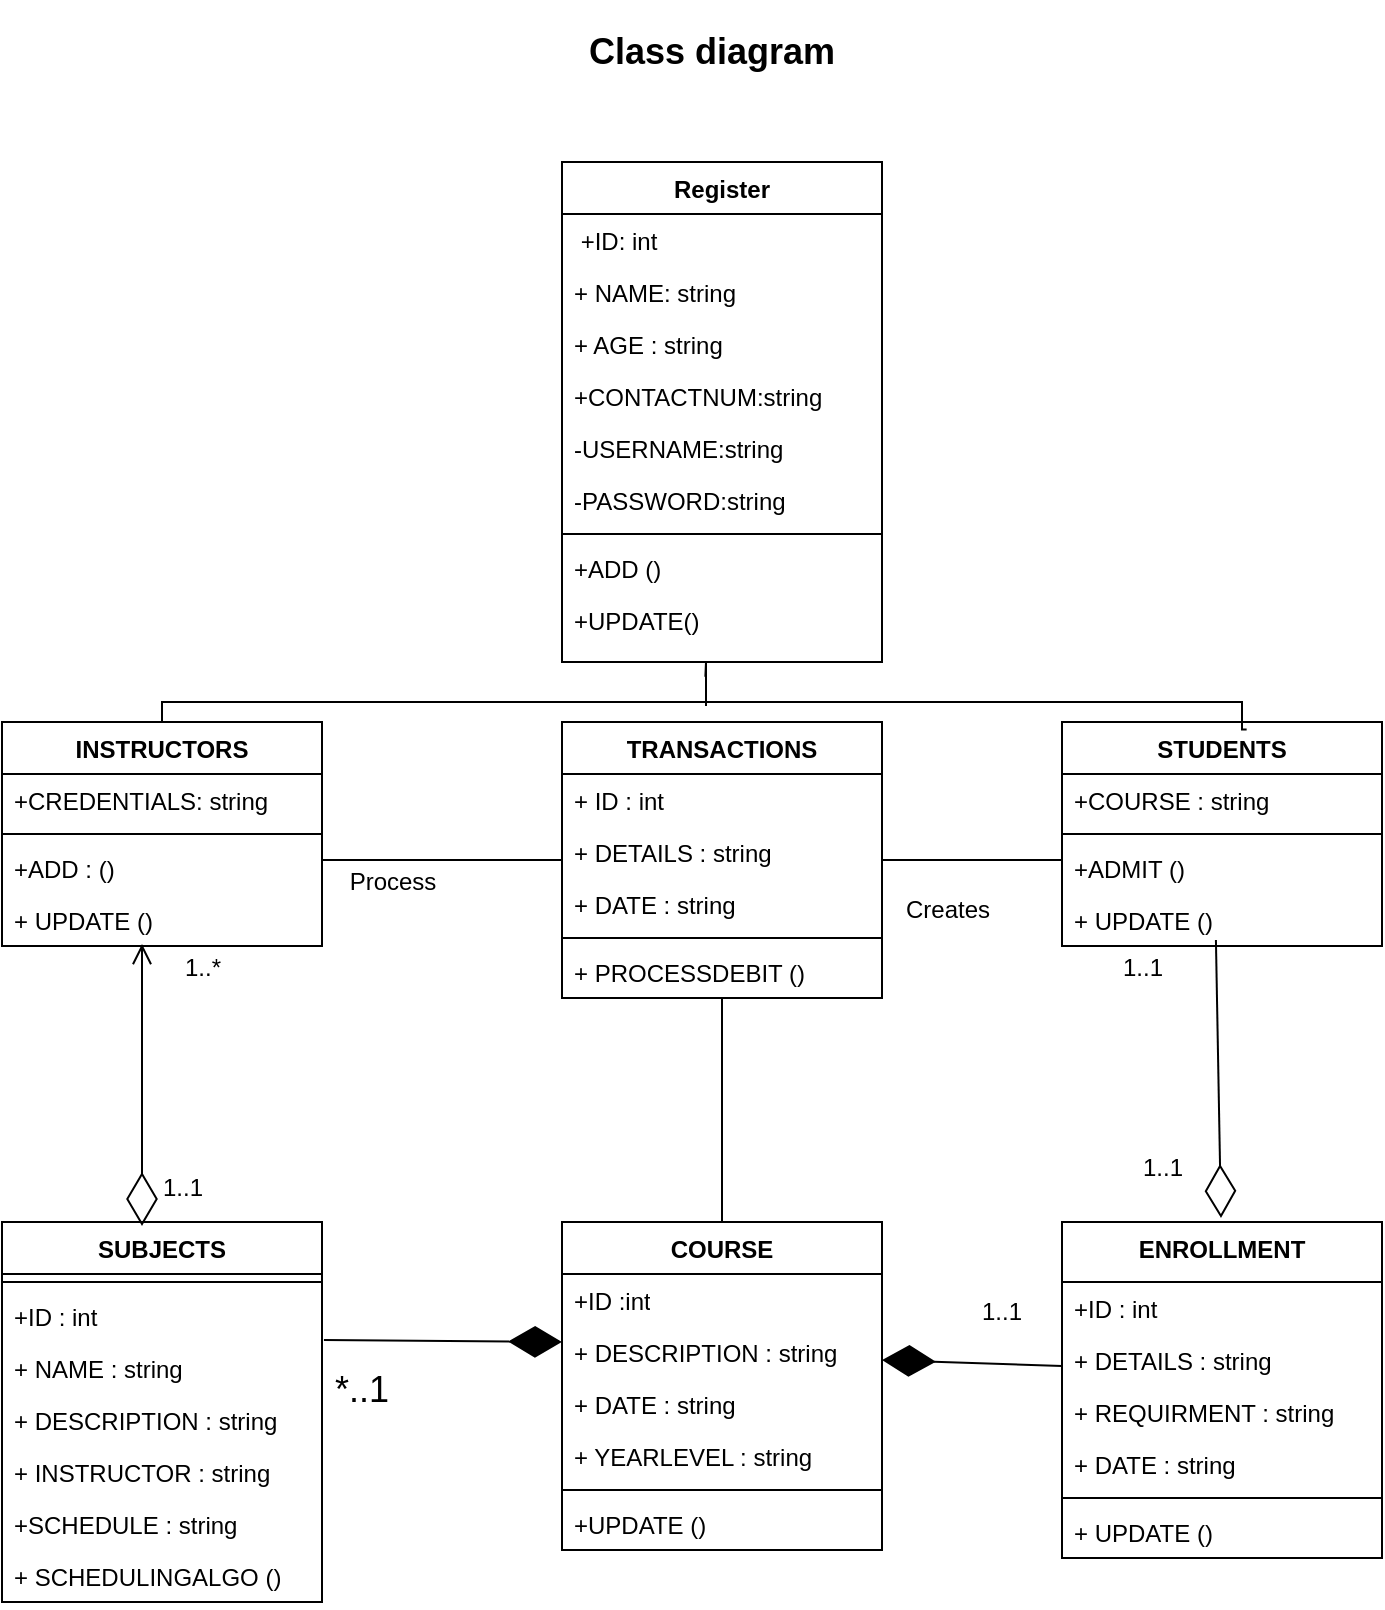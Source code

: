 <mxfile version="25.0.1">
  <diagram name="Page-1" id="8DmLSicRiSNCOTn5xFR5">
    <mxGraphModel dx="1434" dy="772" grid="0" gridSize="10" guides="1" tooltips="1" connect="1" arrows="1" fold="1" page="1" pageScale="1" pageWidth="850" pageHeight="1100" math="0" shadow="0">
      <root>
        <mxCell id="0" />
        <mxCell id="1" parent="0" />
        <mxCell id="KPOZH9hxsUo5gC1HVDm9-1" value="Register" style="swimlane;fontStyle=1;align=center;verticalAlign=top;childLayout=stackLayout;horizontal=1;startSize=26;horizontalStack=0;resizeParent=1;resizeParentMax=0;resizeLast=0;collapsible=1;marginBottom=0;whiteSpace=wrap;html=1;" parent="1" vertex="1">
          <mxGeometry x="290" y="220" width="160" height="250" as="geometry" />
        </mxCell>
        <mxCell id="KPOZH9hxsUo5gC1HVDm9-5" value="&amp;nbsp;+ID: int&lt;div&gt;&lt;br&gt;&lt;/div&gt;" style="text;strokeColor=none;fillColor=none;align=left;verticalAlign=top;spacingLeft=4;spacingRight=4;overflow=hidden;rotatable=0;points=[[0,0.5],[1,0.5]];portConstraint=eastwest;whiteSpace=wrap;html=1;" parent="KPOZH9hxsUo5gC1HVDm9-1" vertex="1">
          <mxGeometry y="26" width="160" height="26" as="geometry" />
        </mxCell>
        <mxCell id="KPOZH9hxsUo5gC1HVDm9-7" value="&lt;div&gt;+ NAME: string&lt;/div&gt;&lt;div&gt;&lt;br&gt;&lt;/div&gt;&lt;div&gt;&lt;br&gt;&lt;/div&gt;" style="text;strokeColor=none;fillColor=none;align=left;verticalAlign=top;spacingLeft=4;spacingRight=4;overflow=hidden;rotatable=0;points=[[0,0.5],[1,0.5]];portConstraint=eastwest;whiteSpace=wrap;html=1;" parent="KPOZH9hxsUo5gC1HVDm9-1" vertex="1">
          <mxGeometry y="52" width="160" height="26" as="geometry" />
        </mxCell>
        <mxCell id="KPOZH9hxsUo5gC1HVDm9-9" value="&lt;div&gt;+ AGE : string&lt;/div&gt;" style="text;strokeColor=none;fillColor=none;align=left;verticalAlign=top;spacingLeft=4;spacingRight=4;overflow=hidden;rotatable=0;points=[[0,0.5],[1,0.5]];portConstraint=eastwest;whiteSpace=wrap;html=1;" parent="KPOZH9hxsUo5gC1HVDm9-1" vertex="1">
          <mxGeometry y="78" width="160" height="26" as="geometry" />
        </mxCell>
        <mxCell id="KPOZH9hxsUo5gC1HVDm9-8" value="&lt;div&gt;+CONTACTNUM:string&lt;/div&gt;" style="text;strokeColor=none;fillColor=none;align=left;verticalAlign=top;spacingLeft=4;spacingRight=4;overflow=hidden;rotatable=0;points=[[0,0.5],[1,0.5]];portConstraint=eastwest;whiteSpace=wrap;html=1;" parent="KPOZH9hxsUo5gC1HVDm9-1" vertex="1">
          <mxGeometry y="104" width="160" height="26" as="geometry" />
        </mxCell>
        <mxCell id="KPOZH9hxsUo5gC1HVDm9-6" value="&lt;div&gt;-USERNAME:string&lt;/div&gt;" style="text;strokeColor=none;fillColor=none;align=left;verticalAlign=top;spacingLeft=4;spacingRight=4;overflow=hidden;rotatable=0;points=[[0,0.5],[1,0.5]];portConstraint=eastwest;whiteSpace=wrap;html=1;" parent="KPOZH9hxsUo5gC1HVDm9-1" vertex="1">
          <mxGeometry y="130" width="160" height="26" as="geometry" />
        </mxCell>
        <mxCell id="KPOZH9hxsUo5gC1HVDm9-2" value="&lt;div&gt;-PASSWORD:string&lt;/div&gt;" style="text;strokeColor=none;fillColor=none;align=left;verticalAlign=top;spacingLeft=4;spacingRight=4;overflow=hidden;rotatable=0;points=[[0,0.5],[1,0.5]];portConstraint=eastwest;whiteSpace=wrap;html=1;" parent="KPOZH9hxsUo5gC1HVDm9-1" vertex="1">
          <mxGeometry y="156" width="160" height="26" as="geometry" />
        </mxCell>
        <mxCell id="KPOZH9hxsUo5gC1HVDm9-3" value="" style="line;strokeWidth=1;fillColor=none;align=left;verticalAlign=middle;spacingTop=-1;spacingLeft=3;spacingRight=3;rotatable=0;labelPosition=right;points=[];portConstraint=eastwest;strokeColor=inherit;" parent="KPOZH9hxsUo5gC1HVDm9-1" vertex="1">
          <mxGeometry y="182" width="160" height="8" as="geometry" />
        </mxCell>
        <mxCell id="KPOZH9hxsUo5gC1HVDm9-4" value="+ADD ()" style="text;strokeColor=none;fillColor=none;align=left;verticalAlign=top;spacingLeft=4;spacingRight=4;overflow=hidden;rotatable=0;points=[[0,0.5],[1,0.5]];portConstraint=eastwest;whiteSpace=wrap;html=1;" parent="KPOZH9hxsUo5gC1HVDm9-1" vertex="1">
          <mxGeometry y="190" width="160" height="26" as="geometry" />
        </mxCell>
        <mxCell id="KPOZH9hxsUo5gC1HVDm9-10" value="+UPDATE()" style="text;strokeColor=none;fillColor=none;align=left;verticalAlign=top;spacingLeft=4;spacingRight=4;overflow=hidden;rotatable=0;points=[[0,0.5],[1,0.5]];portConstraint=eastwest;whiteSpace=wrap;html=1;" parent="KPOZH9hxsUo5gC1HVDm9-1" vertex="1">
          <mxGeometry y="216" width="160" height="34" as="geometry" />
        </mxCell>
        <mxCell id="KPOZH9hxsUo5gC1HVDm9-12" value="INSTRUCTORS" style="swimlane;fontStyle=1;align=center;verticalAlign=top;childLayout=stackLayout;horizontal=1;startSize=26;horizontalStack=0;resizeParent=1;resizeParentMax=0;resizeLast=0;collapsible=1;marginBottom=0;whiteSpace=wrap;html=1;" parent="1" vertex="1">
          <mxGeometry x="10" y="500" width="160" height="112" as="geometry" />
        </mxCell>
        <mxCell id="KPOZH9hxsUo5gC1HVDm9-13" value="+CREDENTIALS: string" style="text;strokeColor=none;fillColor=none;align=left;verticalAlign=top;spacingLeft=4;spacingRight=4;overflow=hidden;rotatable=0;points=[[0,0.5],[1,0.5]];portConstraint=eastwest;whiteSpace=wrap;html=1;" parent="KPOZH9hxsUo5gC1HVDm9-12" vertex="1">
          <mxGeometry y="26" width="160" height="26" as="geometry" />
        </mxCell>
        <mxCell id="KPOZH9hxsUo5gC1HVDm9-14" value="" style="line;strokeWidth=1;fillColor=none;align=left;verticalAlign=middle;spacingTop=-1;spacingLeft=3;spacingRight=3;rotatable=0;labelPosition=right;points=[];portConstraint=eastwest;strokeColor=inherit;" parent="KPOZH9hxsUo5gC1HVDm9-12" vertex="1">
          <mxGeometry y="52" width="160" height="8" as="geometry" />
        </mxCell>
        <mxCell id="KPOZH9hxsUo5gC1HVDm9-15" value="+ADD : ()" style="text;strokeColor=none;fillColor=none;align=left;verticalAlign=top;spacingLeft=4;spacingRight=4;overflow=hidden;rotatable=0;points=[[0,0.5],[1,0.5]];portConstraint=eastwest;whiteSpace=wrap;html=1;" parent="KPOZH9hxsUo5gC1HVDm9-12" vertex="1">
          <mxGeometry y="60" width="160" height="26" as="geometry" />
        </mxCell>
        <mxCell id="KPOZH9hxsUo5gC1HVDm9-16" value="+ UPDATE ()" style="text;strokeColor=none;fillColor=none;align=left;verticalAlign=top;spacingLeft=4;spacingRight=4;overflow=hidden;rotatable=0;points=[[0,0.5],[1,0.5]];portConstraint=eastwest;whiteSpace=wrap;html=1;" parent="KPOZH9hxsUo5gC1HVDm9-12" vertex="1">
          <mxGeometry y="86" width="160" height="26" as="geometry" />
        </mxCell>
        <mxCell id="KPOZH9hxsUo5gC1HVDm9-17" value="" style="text;strokeColor=none;fillColor=none;align=left;verticalAlign=middle;spacingTop=-1;spacingLeft=4;spacingRight=4;rotatable=0;labelPosition=right;points=[];portConstraint=eastwest;" parent="1" vertex="1">
          <mxGeometry x="260" y="420" width="20" height="14" as="geometry" />
        </mxCell>
        <mxCell id="KPOZH9hxsUo5gC1HVDm9-18" value="TRANSACTIONS" style="swimlane;fontStyle=1;align=center;verticalAlign=top;childLayout=stackLayout;horizontal=1;startSize=26;horizontalStack=0;resizeParent=1;resizeParentMax=0;resizeLast=0;collapsible=1;marginBottom=0;whiteSpace=wrap;html=1;" parent="1" vertex="1">
          <mxGeometry x="290" y="500" width="160" height="138" as="geometry" />
        </mxCell>
        <mxCell id="KPOZH9hxsUo5gC1HVDm9-19" value="+ ID : int" style="text;strokeColor=none;fillColor=none;align=left;verticalAlign=top;spacingLeft=4;spacingRight=4;overflow=hidden;rotatable=0;points=[[0,0.5],[1,0.5]];portConstraint=eastwest;whiteSpace=wrap;html=1;" parent="KPOZH9hxsUo5gC1HVDm9-18" vertex="1">
          <mxGeometry y="26" width="160" height="26" as="geometry" />
        </mxCell>
        <mxCell id="KPOZH9hxsUo5gC1HVDm9-22" value="+ DETAILS : string" style="text;strokeColor=none;fillColor=none;align=left;verticalAlign=top;spacingLeft=4;spacingRight=4;overflow=hidden;rotatable=0;points=[[0,0.5],[1,0.5]];portConstraint=eastwest;whiteSpace=wrap;html=1;" parent="KPOZH9hxsUo5gC1HVDm9-18" vertex="1">
          <mxGeometry y="52" width="160" height="26" as="geometry" />
        </mxCell>
        <mxCell id="KPOZH9hxsUo5gC1HVDm9-23" value="+ DATE : string" style="text;strokeColor=none;fillColor=none;align=left;verticalAlign=top;spacingLeft=4;spacingRight=4;overflow=hidden;rotatable=0;points=[[0,0.5],[1,0.5]];portConstraint=eastwest;whiteSpace=wrap;html=1;" parent="KPOZH9hxsUo5gC1HVDm9-18" vertex="1">
          <mxGeometry y="78" width="160" height="26" as="geometry" />
        </mxCell>
        <mxCell id="KPOZH9hxsUo5gC1HVDm9-20" value="" style="line;strokeWidth=1;fillColor=none;align=left;verticalAlign=middle;spacingTop=-1;spacingLeft=3;spacingRight=3;rotatable=0;labelPosition=right;points=[];portConstraint=eastwest;strokeColor=inherit;" parent="KPOZH9hxsUo5gC1HVDm9-18" vertex="1">
          <mxGeometry y="104" width="160" height="8" as="geometry" />
        </mxCell>
        <mxCell id="KPOZH9hxsUo5gC1HVDm9-21" value="+ PROCESSDEBIT ()" style="text;strokeColor=none;fillColor=none;align=left;verticalAlign=top;spacingLeft=4;spacingRight=4;overflow=hidden;rotatable=0;points=[[0,0.5],[1,0.5]];portConstraint=eastwest;whiteSpace=wrap;html=1;" parent="KPOZH9hxsUo5gC1HVDm9-18" vertex="1">
          <mxGeometry y="112" width="160" height="26" as="geometry" />
        </mxCell>
        <mxCell id="KPOZH9hxsUo5gC1HVDm9-24" value="STUDENTS" style="swimlane;fontStyle=1;align=center;verticalAlign=top;childLayout=stackLayout;horizontal=1;startSize=26;horizontalStack=0;resizeParent=1;resizeParentMax=0;resizeLast=0;collapsible=1;marginBottom=0;whiteSpace=wrap;html=1;" parent="1" vertex="1">
          <mxGeometry x="540" y="500" width="160" height="112" as="geometry" />
        </mxCell>
        <mxCell id="KPOZH9hxsUo5gC1HVDm9-25" value="+COURSE : string" style="text;strokeColor=none;fillColor=none;align=left;verticalAlign=top;spacingLeft=4;spacingRight=4;overflow=hidden;rotatable=0;points=[[0,0.5],[1,0.5]];portConstraint=eastwest;whiteSpace=wrap;html=1;" parent="KPOZH9hxsUo5gC1HVDm9-24" vertex="1">
          <mxGeometry y="26" width="160" height="26" as="geometry" />
        </mxCell>
        <mxCell id="KPOZH9hxsUo5gC1HVDm9-26" value="" style="line;strokeWidth=1;fillColor=none;align=left;verticalAlign=middle;spacingTop=-1;spacingLeft=3;spacingRight=3;rotatable=0;labelPosition=right;points=[];portConstraint=eastwest;strokeColor=inherit;" parent="KPOZH9hxsUo5gC1HVDm9-24" vertex="1">
          <mxGeometry y="52" width="160" height="8" as="geometry" />
        </mxCell>
        <mxCell id="KPOZH9hxsUo5gC1HVDm9-27" value="+ADMIT ()" style="text;strokeColor=none;fillColor=none;align=left;verticalAlign=top;spacingLeft=4;spacingRight=4;overflow=hidden;rotatable=0;points=[[0,0.5],[1,0.5]];portConstraint=eastwest;whiteSpace=wrap;html=1;" parent="KPOZH9hxsUo5gC1HVDm9-24" vertex="1">
          <mxGeometry y="60" width="160" height="26" as="geometry" />
        </mxCell>
        <mxCell id="KPOZH9hxsUo5gC1HVDm9-30" value="+ UPDATE ()" style="text;strokeColor=none;fillColor=none;align=left;verticalAlign=top;spacingLeft=4;spacingRight=4;overflow=hidden;rotatable=0;points=[[0,0.5],[1,0.5]];portConstraint=eastwest;whiteSpace=wrap;html=1;" parent="KPOZH9hxsUo5gC1HVDm9-24" vertex="1">
          <mxGeometry y="86" width="160" height="26" as="geometry" />
        </mxCell>
        <mxCell id="KPOZH9hxsUo5gC1HVDm9-32" value="ENROLLMENT" style="swimlane;fontStyle=1;align=center;verticalAlign=top;childLayout=stackLayout;horizontal=1;startSize=30;horizontalStack=0;resizeParent=1;resizeParentMax=0;resizeLast=0;collapsible=1;marginBottom=0;whiteSpace=wrap;html=1;" parent="1" vertex="1">
          <mxGeometry x="540" y="750" width="160" height="168" as="geometry" />
        </mxCell>
        <mxCell id="KPOZH9hxsUo5gC1HVDm9-33" value="+ID : int" style="text;strokeColor=none;fillColor=none;align=left;verticalAlign=top;spacingLeft=4;spacingRight=4;overflow=hidden;rotatable=0;points=[[0,0.5],[1,0.5]];portConstraint=eastwest;whiteSpace=wrap;html=1;" parent="KPOZH9hxsUo5gC1HVDm9-32" vertex="1">
          <mxGeometry y="30" width="160" height="26" as="geometry" />
        </mxCell>
        <mxCell id="KPOZH9hxsUo5gC1HVDm9-36" value="+ DETAILS : string" style="text;strokeColor=none;fillColor=none;align=left;verticalAlign=top;spacingLeft=4;spacingRight=4;overflow=hidden;rotatable=0;points=[[0,0.5],[1,0.5]];portConstraint=eastwest;whiteSpace=wrap;html=1;" parent="KPOZH9hxsUo5gC1HVDm9-32" vertex="1">
          <mxGeometry y="56" width="160" height="26" as="geometry" />
        </mxCell>
        <mxCell id="KPOZH9hxsUo5gC1HVDm9-37" value="+ REQUIRMENT : string" style="text;strokeColor=none;fillColor=none;align=left;verticalAlign=top;spacingLeft=4;spacingRight=4;overflow=hidden;rotatable=0;points=[[0,0.5],[1,0.5]];portConstraint=eastwest;whiteSpace=wrap;html=1;" parent="KPOZH9hxsUo5gC1HVDm9-32" vertex="1">
          <mxGeometry y="82" width="160" height="26" as="geometry" />
        </mxCell>
        <mxCell id="KPOZH9hxsUo5gC1HVDm9-38" value="+ DATE : string" style="text;strokeColor=none;fillColor=none;align=left;verticalAlign=top;spacingLeft=4;spacingRight=4;overflow=hidden;rotatable=0;points=[[0,0.5],[1,0.5]];portConstraint=eastwest;whiteSpace=wrap;html=1;" parent="KPOZH9hxsUo5gC1HVDm9-32" vertex="1">
          <mxGeometry y="108" width="160" height="26" as="geometry" />
        </mxCell>
        <mxCell id="KPOZH9hxsUo5gC1HVDm9-34" value="" style="line;strokeWidth=1;fillColor=none;align=left;verticalAlign=middle;spacingTop=-1;spacingLeft=3;spacingRight=3;rotatable=0;labelPosition=right;points=[];portConstraint=eastwest;strokeColor=inherit;" parent="KPOZH9hxsUo5gC1HVDm9-32" vertex="1">
          <mxGeometry y="134" width="160" height="8" as="geometry" />
        </mxCell>
        <mxCell id="KPOZH9hxsUo5gC1HVDm9-35" value="+ UPDATE ()" style="text;strokeColor=none;fillColor=none;align=left;verticalAlign=top;spacingLeft=4;spacingRight=4;overflow=hidden;rotatable=0;points=[[0,0.5],[1,0.5]];portConstraint=eastwest;whiteSpace=wrap;html=1;" parent="KPOZH9hxsUo5gC1HVDm9-32" vertex="1">
          <mxGeometry y="142" width="160" height="26" as="geometry" />
        </mxCell>
        <mxCell id="KPOZH9hxsUo5gC1HVDm9-39" value="COURSE" style="swimlane;fontStyle=1;align=center;verticalAlign=top;childLayout=stackLayout;horizontal=1;startSize=26;horizontalStack=0;resizeParent=1;resizeParentMax=0;resizeLast=0;collapsible=1;marginBottom=0;whiteSpace=wrap;html=1;" parent="1" vertex="1">
          <mxGeometry x="290" y="750" width="160" height="164" as="geometry" />
        </mxCell>
        <mxCell id="KPOZH9hxsUo5gC1HVDm9-46" value="+ID :int" style="text;strokeColor=none;fillColor=none;align=left;verticalAlign=top;spacingLeft=4;spacingRight=4;overflow=hidden;rotatable=0;points=[[0,0.5],[1,0.5]];portConstraint=eastwest;whiteSpace=wrap;html=1;" parent="KPOZH9hxsUo5gC1HVDm9-39" vertex="1">
          <mxGeometry y="26" width="160" height="26" as="geometry" />
        </mxCell>
        <mxCell id="KPOZH9hxsUo5gC1HVDm9-45" value="+ DESCRIPTION : string" style="text;strokeColor=none;fillColor=none;align=left;verticalAlign=top;spacingLeft=4;spacingRight=4;overflow=hidden;rotatable=0;points=[[0,0.5],[1,0.5]];portConstraint=eastwest;whiteSpace=wrap;html=1;" parent="KPOZH9hxsUo5gC1HVDm9-39" vertex="1">
          <mxGeometry y="52" width="160" height="26" as="geometry" />
        </mxCell>
        <mxCell id="KPOZH9hxsUo5gC1HVDm9-44" value="+ DATE : string" style="text;strokeColor=none;fillColor=none;align=left;verticalAlign=top;spacingLeft=4;spacingRight=4;overflow=hidden;rotatable=0;points=[[0,0.5],[1,0.5]];portConstraint=eastwest;whiteSpace=wrap;html=1;" parent="KPOZH9hxsUo5gC1HVDm9-39" vertex="1">
          <mxGeometry y="78" width="160" height="26" as="geometry" />
        </mxCell>
        <mxCell id="KPOZH9hxsUo5gC1HVDm9-40" value="+ YEARLEVEL : string" style="text;strokeColor=none;fillColor=none;align=left;verticalAlign=top;spacingLeft=4;spacingRight=4;overflow=hidden;rotatable=0;points=[[0,0.5],[1,0.5]];portConstraint=eastwest;whiteSpace=wrap;html=1;" parent="KPOZH9hxsUo5gC1HVDm9-39" vertex="1">
          <mxGeometry y="104" width="160" height="26" as="geometry" />
        </mxCell>
        <mxCell id="KPOZH9hxsUo5gC1HVDm9-41" value="" style="line;strokeWidth=1;fillColor=none;align=left;verticalAlign=middle;spacingTop=-1;spacingLeft=3;spacingRight=3;rotatable=0;labelPosition=right;points=[];portConstraint=eastwest;strokeColor=inherit;" parent="KPOZH9hxsUo5gC1HVDm9-39" vertex="1">
          <mxGeometry y="130" width="160" height="8" as="geometry" />
        </mxCell>
        <mxCell id="KPOZH9hxsUo5gC1HVDm9-42" value="+UPDATE ()" style="text;strokeColor=none;fillColor=none;align=left;verticalAlign=top;spacingLeft=4;spacingRight=4;overflow=hidden;rotatable=0;points=[[0,0.5],[1,0.5]];portConstraint=eastwest;whiteSpace=wrap;html=1;" parent="KPOZH9hxsUo5gC1HVDm9-39" vertex="1">
          <mxGeometry y="138" width="160" height="26" as="geometry" />
        </mxCell>
        <mxCell id="KPOZH9hxsUo5gC1HVDm9-47" value="SUBJECTS" style="swimlane;fontStyle=1;align=center;verticalAlign=top;childLayout=stackLayout;horizontal=1;startSize=26;horizontalStack=0;resizeParent=1;resizeParentMax=0;resizeLast=0;collapsible=1;marginBottom=0;whiteSpace=wrap;html=1;" parent="1" vertex="1">
          <mxGeometry x="10" y="750" width="160" height="190" as="geometry" />
        </mxCell>
        <mxCell id="KPOZH9hxsUo5gC1HVDm9-49" value="" style="line;strokeWidth=1;fillColor=none;align=left;verticalAlign=middle;spacingTop=-1;spacingLeft=3;spacingRight=3;rotatable=0;labelPosition=right;points=[];portConstraint=eastwest;strokeColor=inherit;" parent="KPOZH9hxsUo5gC1HVDm9-47" vertex="1">
          <mxGeometry y="26" width="160" height="8" as="geometry" />
        </mxCell>
        <mxCell id="KPOZH9hxsUo5gC1HVDm9-51" value="+ID : int" style="text;strokeColor=none;fillColor=none;align=left;verticalAlign=top;spacingLeft=4;spacingRight=4;overflow=hidden;rotatable=0;points=[[0,0.5],[1,0.5]];portConstraint=eastwest;whiteSpace=wrap;html=1;" parent="KPOZH9hxsUo5gC1HVDm9-47" vertex="1">
          <mxGeometry y="34" width="160" height="26" as="geometry" />
        </mxCell>
        <mxCell id="fQitpzwDLeZMzGpq-8uw-1" value="" style="endArrow=diamondThin;endFill=1;endSize=24;html=1;rounded=0;exitX=1.006;exitY=-0.038;exitDx=0;exitDy=0;exitPerimeter=0;" edge="1" parent="KPOZH9hxsUo5gC1HVDm9-47" source="KPOZH9hxsUo5gC1HVDm9-52">
          <mxGeometry width="160" relative="1" as="geometry">
            <mxPoint x="120" y="60" as="sourcePoint" />
            <mxPoint x="280" y="60" as="targetPoint" />
          </mxGeometry>
        </mxCell>
        <mxCell id="KPOZH9hxsUo5gC1HVDm9-52" value="+ NAME : string" style="text;strokeColor=none;fillColor=none;align=left;verticalAlign=top;spacingLeft=4;spacingRight=4;overflow=hidden;rotatable=0;points=[[0,0.5],[1,0.5]];portConstraint=eastwest;whiteSpace=wrap;html=1;" parent="KPOZH9hxsUo5gC1HVDm9-47" vertex="1">
          <mxGeometry y="60" width="160" height="26" as="geometry" />
        </mxCell>
        <mxCell id="KPOZH9hxsUo5gC1HVDm9-55" value="+ DESCRIPTION : string" style="text;strokeColor=none;fillColor=none;align=left;verticalAlign=top;spacingLeft=4;spacingRight=4;overflow=hidden;rotatable=0;points=[[0,0.5],[1,0.5]];portConstraint=eastwest;whiteSpace=wrap;html=1;" parent="KPOZH9hxsUo5gC1HVDm9-47" vertex="1">
          <mxGeometry y="86" width="160" height="26" as="geometry" />
        </mxCell>
        <mxCell id="KPOZH9hxsUo5gC1HVDm9-56" value="+ INSTRUCTOR : string" style="text;strokeColor=none;fillColor=none;align=left;verticalAlign=top;spacingLeft=4;spacingRight=4;overflow=hidden;rotatable=0;points=[[0,0.5],[1,0.5]];portConstraint=eastwest;whiteSpace=wrap;html=1;" parent="KPOZH9hxsUo5gC1HVDm9-47" vertex="1">
          <mxGeometry y="112" width="160" height="26" as="geometry" />
        </mxCell>
        <mxCell id="KPOZH9hxsUo5gC1HVDm9-54" value="+SCHEDULE : string" style="text;strokeColor=none;fillColor=none;align=left;verticalAlign=top;spacingLeft=4;spacingRight=4;overflow=hidden;rotatable=0;points=[[0,0.5],[1,0.5]];portConstraint=eastwest;whiteSpace=wrap;html=1;" parent="KPOZH9hxsUo5gC1HVDm9-47" vertex="1">
          <mxGeometry y="138" width="160" height="26" as="geometry" />
        </mxCell>
        <mxCell id="KPOZH9hxsUo5gC1HVDm9-53" value="+ SCHEDULINGALGO ()" style="text;strokeColor=none;fillColor=none;align=left;verticalAlign=top;spacingLeft=4;spacingRight=4;overflow=hidden;rotatable=0;points=[[0,0.5],[1,0.5]];portConstraint=eastwest;whiteSpace=wrap;html=1;" parent="KPOZH9hxsUo5gC1HVDm9-47" vertex="1">
          <mxGeometry y="164" width="160" height="26" as="geometry" />
        </mxCell>
        <mxCell id="KPOZH9hxsUo5gC1HVDm9-59" value="&lt;font style=&quot;font-size: 18px;&quot;&gt;*..1&lt;/font&gt;" style="text;html=1;align=center;verticalAlign=middle;whiteSpace=wrap;rounded=0;" parent="1" vertex="1">
          <mxGeometry x="160" y="819" width="60" height="30" as="geometry" />
        </mxCell>
        <mxCell id="KPOZH9hxsUo5gC1HVDm9-64" value="1..1" style="text;html=1;align=center;verticalAlign=middle;whiteSpace=wrap;rounded=0;" parent="1" vertex="1">
          <mxGeometry x="480" y="780" width="60" height="30" as="geometry" />
        </mxCell>
        <mxCell id="KPOZH9hxsUo5gC1HVDm9-79" value="1..1" style="text;html=1;align=center;verticalAlign=middle;resizable=0;points=[];autosize=1;strokeColor=none;fillColor=none;" parent="1" vertex="1">
          <mxGeometry x="560" y="608" width="40" height="30" as="geometry" />
        </mxCell>
        <mxCell id="KPOZH9hxsUo5gC1HVDm9-80" value="1..1" style="text;html=1;align=center;verticalAlign=middle;resizable=0;points=[];autosize=1;strokeColor=none;fillColor=none;" parent="1" vertex="1">
          <mxGeometry x="570" y="708" width="40" height="30" as="geometry" />
        </mxCell>
        <mxCell id="KPOZH9hxsUo5gC1HVDm9-81" value="" style="endArrow=none;html=1;rounded=0;edgeStyle=orthogonalEdgeStyle;exitX=0.5;exitY=0;exitDx=0;exitDy=0;entryX=0.577;entryY=0.033;entryDx=0;entryDy=0;entryPerimeter=0;" parent="1" source="KPOZH9hxsUo5gC1HVDm9-12" target="KPOZH9hxsUo5gC1HVDm9-24" edge="1">
          <mxGeometry width="50" height="50" relative="1" as="geometry">
            <mxPoint x="100" y="470" as="sourcePoint" />
            <mxPoint x="630" y="486" as="targetPoint" />
            <Array as="points">
              <mxPoint x="90" y="490" />
              <mxPoint x="630" y="490" />
              <mxPoint x="630" y="504" />
            </Array>
          </mxGeometry>
        </mxCell>
        <mxCell id="KPOZH9hxsUo5gC1HVDm9-85" value="" style="endArrow=none;html=1;rounded=0;entryX=0.448;entryY=1.218;entryDx=0;entryDy=0;entryPerimeter=0;" parent="1" target="KPOZH9hxsUo5gC1HVDm9-10" edge="1">
          <mxGeometry width="50" height="50" relative="1" as="geometry">
            <mxPoint x="362" y="492" as="sourcePoint" />
            <mxPoint x="410" y="442" as="targetPoint" />
            <Array as="points">
              <mxPoint x="362" y="470" />
            </Array>
          </mxGeometry>
        </mxCell>
        <mxCell id="KPOZH9hxsUo5gC1HVDm9-87" value="" style="endArrow=none;html=1;rounded=0;exitX=0.5;exitY=0;exitDx=0;exitDy=0;" parent="1" source="KPOZH9hxsUo5gC1HVDm9-39" target="KPOZH9hxsUo5gC1HVDm9-21" edge="1">
          <mxGeometry width="50" height="50" relative="1" as="geometry">
            <mxPoint x="260" y="720" as="sourcePoint" />
            <mxPoint x="310" y="670" as="targetPoint" />
          </mxGeometry>
        </mxCell>
        <mxCell id="KPOZH9hxsUo5gC1HVDm9-88" value="" style="line;strokeWidth=1;fillColor=none;align=left;verticalAlign=middle;spacingTop=-1;spacingLeft=3;spacingRight=3;rotatable=0;labelPosition=right;points=[];portConstraint=eastwest;strokeColor=inherit;" parent="1" vertex="1">
          <mxGeometry x="170" y="565" width="120" height="8" as="geometry" />
        </mxCell>
        <mxCell id="KPOZH9hxsUo5gC1HVDm9-89" value="" style="line;strokeWidth=1;fillColor=none;align=left;verticalAlign=middle;spacingTop=-1;spacingLeft=3;spacingRight=3;rotatable=0;labelPosition=right;points=[];portConstraint=eastwest;strokeColor=inherit;" parent="1" vertex="1">
          <mxGeometry x="450" y="565" width="90" height="8" as="geometry" />
        </mxCell>
        <mxCell id="KPOZH9hxsUo5gC1HVDm9-90" value="Process" style="text;html=1;align=center;verticalAlign=middle;resizable=0;points=[];autosize=1;strokeColor=none;fillColor=none;" parent="1" vertex="1">
          <mxGeometry x="170" y="565" width="70" height="30" as="geometry" />
        </mxCell>
        <mxCell id="KPOZH9hxsUo5gC1HVDm9-91" value="&lt;div style=&quot;text-align: center;&quot;&gt;&lt;span style=&quot;background-color: initial;&quot;&gt;Creates&lt;/span&gt;&lt;/div&gt;" style="text;whiteSpace=wrap;html=1;" parent="1" vertex="1">
          <mxGeometry x="460" y="580" width="50" height="40" as="geometry" />
        </mxCell>
        <mxCell id="KPOZH9hxsUo5gC1HVDm9-96" value="" style="endArrow=open;html=1;endSize=8;startArrow=diamondThin;startSize=24;startFill=0;edgeStyle=orthogonalEdgeStyle;align=left;verticalAlign=bottom;rounded=0;" parent="1" edge="1">
          <mxGeometry x="-1" y="3" relative="1" as="geometry">
            <mxPoint x="80" y="752" as="sourcePoint" />
            <mxPoint x="80" y="611" as="targetPoint" />
          </mxGeometry>
        </mxCell>
        <mxCell id="KPOZH9hxsUo5gC1HVDm9-97" value="1..*" style="text;html=1;align=center;verticalAlign=middle;resizable=0;points=[];autosize=1;strokeColor=none;fillColor=none;" parent="1" vertex="1">
          <mxGeometry x="90" y="608" width="40" height="30" as="geometry" />
        </mxCell>
        <mxCell id="KPOZH9hxsUo5gC1HVDm9-98" value="1..1" style="text;html=1;align=center;verticalAlign=middle;resizable=0;points=[];autosize=1;strokeColor=none;fillColor=none;" parent="1" vertex="1">
          <mxGeometry x="80" y="718" width="40" height="30" as="geometry" />
        </mxCell>
        <mxCell id="KPOZH9hxsUo5gC1HVDm9-100" value="&lt;h2&gt;Class diagram&lt;/h2&gt;" style="text;html=1;align=center;verticalAlign=middle;whiteSpace=wrap;rounded=0;" parent="1" vertex="1">
          <mxGeometry x="250" y="150" width="230" height="30" as="geometry" />
        </mxCell>
        <mxCell id="fQitpzwDLeZMzGpq-8uw-2" value="" style="endArrow=diamondThin;endFill=0;endSize=24;html=1;rounded=0;exitX=0.481;exitY=0.885;exitDx=0;exitDy=0;exitPerimeter=0;" edge="1" parent="1" source="KPOZH9hxsUo5gC1HVDm9-30">
          <mxGeometry width="160" relative="1" as="geometry">
            <mxPoint x="619.5" y="618" as="sourcePoint" />
            <mxPoint x="619.5" y="748" as="targetPoint" />
          </mxGeometry>
        </mxCell>
        <mxCell id="fQitpzwDLeZMzGpq-8uw-4" value="" style="endArrow=diamondThin;endFill=1;endSize=24;html=1;rounded=0;" edge="1" parent="1">
          <mxGeometry width="160" relative="1" as="geometry">
            <mxPoint x="540" y="822" as="sourcePoint" />
            <mxPoint x="450" y="819" as="targetPoint" />
          </mxGeometry>
        </mxCell>
      </root>
    </mxGraphModel>
  </diagram>
</mxfile>
